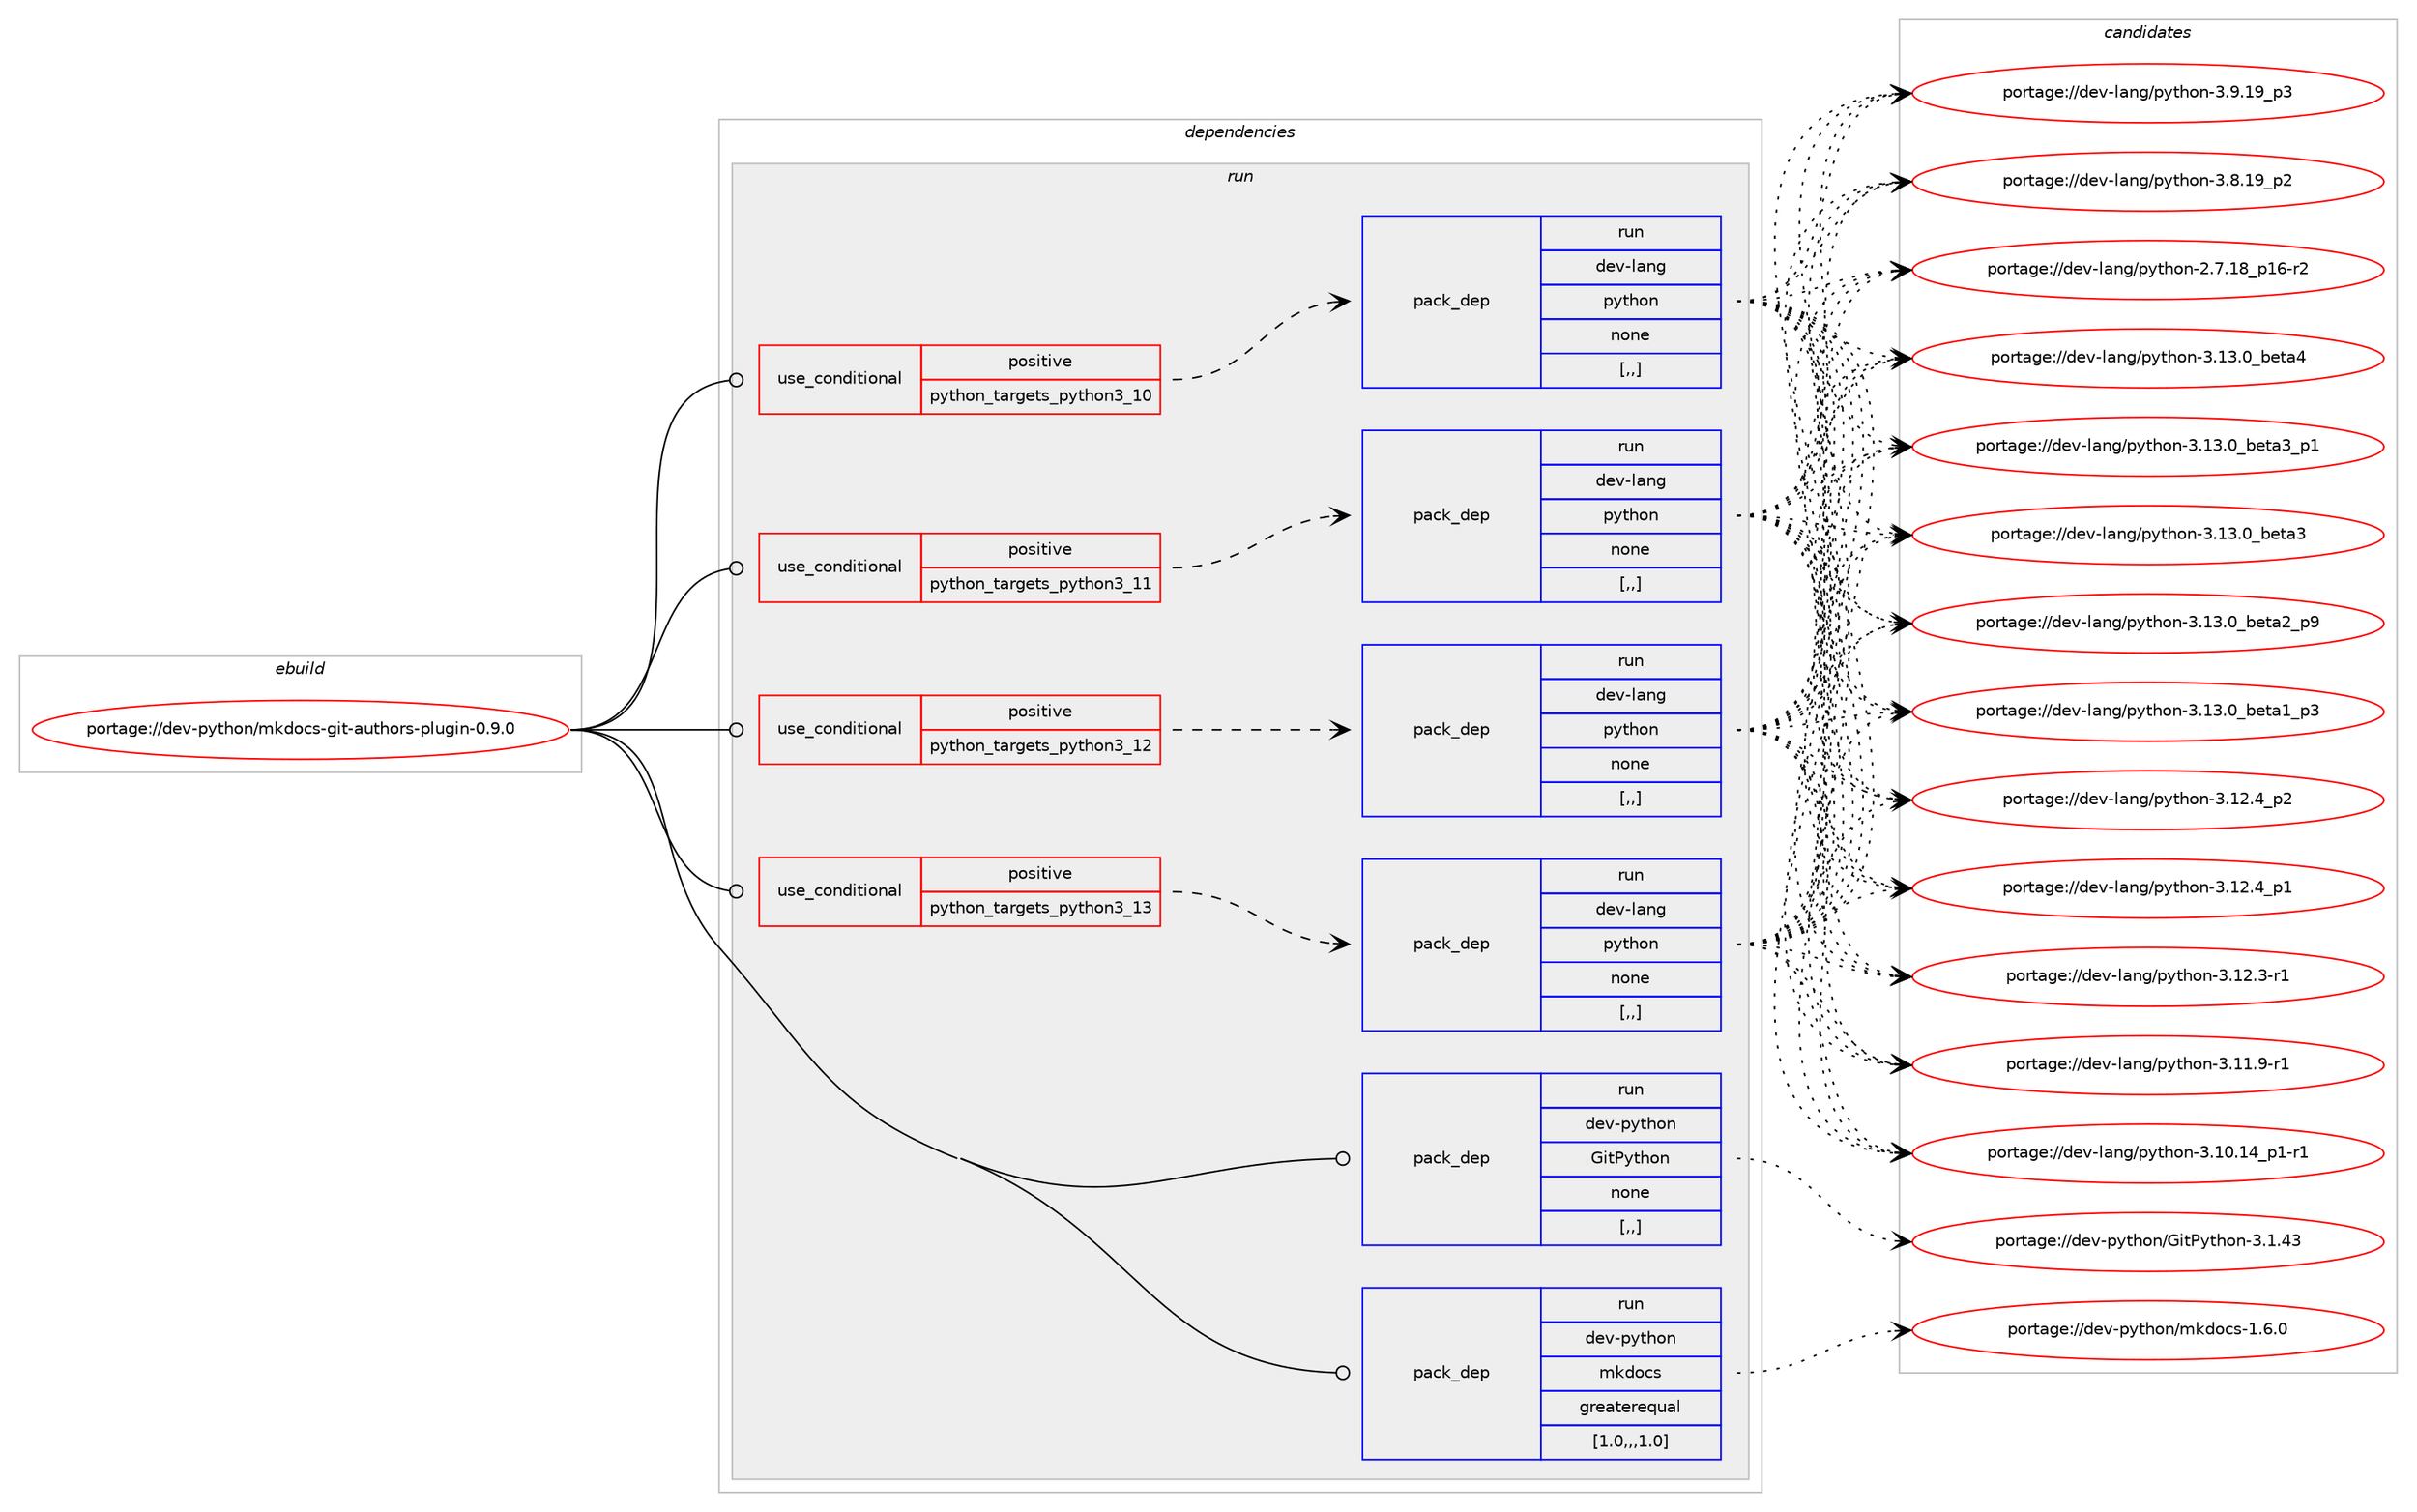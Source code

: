 digraph prolog {

# *************
# Graph options
# *************

newrank=true;
concentrate=true;
compound=true;
graph [rankdir=LR,fontname=Helvetica,fontsize=10,ranksep=1.5];#, ranksep=2.5, nodesep=0.2];
edge  [arrowhead=vee];
node  [fontname=Helvetica,fontsize=10];

# **********
# The ebuild
# **********

subgraph cluster_leftcol {
color=gray;
label=<<i>ebuild</i>>;
id [label="portage://dev-python/mkdocs-git-authors-plugin-0.9.0", color=red, width=4, href="../dev-python/mkdocs-git-authors-plugin-0.9.0.svg"];
}

# ****************
# The dependencies
# ****************

subgraph cluster_midcol {
color=gray;
label=<<i>dependencies</i>>;
subgraph cluster_compile {
fillcolor="#eeeeee";
style=filled;
label=<<i>compile</i>>;
}
subgraph cluster_compileandrun {
fillcolor="#eeeeee";
style=filled;
label=<<i>compile and run</i>>;
}
subgraph cluster_run {
fillcolor="#eeeeee";
style=filled;
label=<<i>run</i>>;
subgraph cond34957 {
dependency151691 [label=<<TABLE BORDER="0" CELLBORDER="1" CELLSPACING="0" CELLPADDING="4"><TR><TD ROWSPAN="3" CELLPADDING="10">use_conditional</TD></TR><TR><TD>positive</TD></TR><TR><TD>python_targets_python3_10</TD></TR></TABLE>>, shape=none, color=red];
subgraph pack115485 {
dependency151692 [label=<<TABLE BORDER="0" CELLBORDER="1" CELLSPACING="0" CELLPADDING="4" WIDTH="220"><TR><TD ROWSPAN="6" CELLPADDING="30">pack_dep</TD></TR><TR><TD WIDTH="110">run</TD></TR><TR><TD>dev-lang</TD></TR><TR><TD>python</TD></TR><TR><TD>none</TD></TR><TR><TD>[,,]</TD></TR></TABLE>>, shape=none, color=blue];
}
dependency151691:e -> dependency151692:w [weight=20,style="dashed",arrowhead="vee"];
}
id:e -> dependency151691:w [weight=20,style="solid",arrowhead="odot"];
subgraph cond34958 {
dependency151693 [label=<<TABLE BORDER="0" CELLBORDER="1" CELLSPACING="0" CELLPADDING="4"><TR><TD ROWSPAN="3" CELLPADDING="10">use_conditional</TD></TR><TR><TD>positive</TD></TR><TR><TD>python_targets_python3_11</TD></TR></TABLE>>, shape=none, color=red];
subgraph pack115486 {
dependency151694 [label=<<TABLE BORDER="0" CELLBORDER="1" CELLSPACING="0" CELLPADDING="4" WIDTH="220"><TR><TD ROWSPAN="6" CELLPADDING="30">pack_dep</TD></TR><TR><TD WIDTH="110">run</TD></TR><TR><TD>dev-lang</TD></TR><TR><TD>python</TD></TR><TR><TD>none</TD></TR><TR><TD>[,,]</TD></TR></TABLE>>, shape=none, color=blue];
}
dependency151693:e -> dependency151694:w [weight=20,style="dashed",arrowhead="vee"];
}
id:e -> dependency151693:w [weight=20,style="solid",arrowhead="odot"];
subgraph cond34959 {
dependency151695 [label=<<TABLE BORDER="0" CELLBORDER="1" CELLSPACING="0" CELLPADDING="4"><TR><TD ROWSPAN="3" CELLPADDING="10">use_conditional</TD></TR><TR><TD>positive</TD></TR><TR><TD>python_targets_python3_12</TD></TR></TABLE>>, shape=none, color=red];
subgraph pack115487 {
dependency151696 [label=<<TABLE BORDER="0" CELLBORDER="1" CELLSPACING="0" CELLPADDING="4" WIDTH="220"><TR><TD ROWSPAN="6" CELLPADDING="30">pack_dep</TD></TR><TR><TD WIDTH="110">run</TD></TR><TR><TD>dev-lang</TD></TR><TR><TD>python</TD></TR><TR><TD>none</TD></TR><TR><TD>[,,]</TD></TR></TABLE>>, shape=none, color=blue];
}
dependency151695:e -> dependency151696:w [weight=20,style="dashed",arrowhead="vee"];
}
id:e -> dependency151695:w [weight=20,style="solid",arrowhead="odot"];
subgraph cond34960 {
dependency151697 [label=<<TABLE BORDER="0" CELLBORDER="1" CELLSPACING="0" CELLPADDING="4"><TR><TD ROWSPAN="3" CELLPADDING="10">use_conditional</TD></TR><TR><TD>positive</TD></TR><TR><TD>python_targets_python3_13</TD></TR></TABLE>>, shape=none, color=red];
subgraph pack115488 {
dependency151698 [label=<<TABLE BORDER="0" CELLBORDER="1" CELLSPACING="0" CELLPADDING="4" WIDTH="220"><TR><TD ROWSPAN="6" CELLPADDING="30">pack_dep</TD></TR><TR><TD WIDTH="110">run</TD></TR><TR><TD>dev-lang</TD></TR><TR><TD>python</TD></TR><TR><TD>none</TD></TR><TR><TD>[,,]</TD></TR></TABLE>>, shape=none, color=blue];
}
dependency151697:e -> dependency151698:w [weight=20,style="dashed",arrowhead="vee"];
}
id:e -> dependency151697:w [weight=20,style="solid",arrowhead="odot"];
subgraph pack115489 {
dependency151699 [label=<<TABLE BORDER="0" CELLBORDER="1" CELLSPACING="0" CELLPADDING="4" WIDTH="220"><TR><TD ROWSPAN="6" CELLPADDING="30">pack_dep</TD></TR><TR><TD WIDTH="110">run</TD></TR><TR><TD>dev-python</TD></TR><TR><TD>GitPython</TD></TR><TR><TD>none</TD></TR><TR><TD>[,,]</TD></TR></TABLE>>, shape=none, color=blue];
}
id:e -> dependency151699:w [weight=20,style="solid",arrowhead="odot"];
subgraph pack115490 {
dependency151700 [label=<<TABLE BORDER="0" CELLBORDER="1" CELLSPACING="0" CELLPADDING="4" WIDTH="220"><TR><TD ROWSPAN="6" CELLPADDING="30">pack_dep</TD></TR><TR><TD WIDTH="110">run</TD></TR><TR><TD>dev-python</TD></TR><TR><TD>mkdocs</TD></TR><TR><TD>greaterequal</TD></TR><TR><TD>[1.0,,,1.0]</TD></TR></TABLE>>, shape=none, color=blue];
}
id:e -> dependency151700:w [weight=20,style="solid",arrowhead="odot"];
}
}

# **************
# The candidates
# **************

subgraph cluster_choices {
rank=same;
color=gray;
label=<<i>candidates</i>>;

subgraph choice115485 {
color=black;
nodesep=1;
choice1001011184510897110103471121211161041111104551464951464895981011169752 [label="portage://dev-lang/python-3.13.0_beta4", color=red, width=4,href="../dev-lang/python-3.13.0_beta4.svg"];
choice10010111845108971101034711212111610411111045514649514648959810111697519511249 [label="portage://dev-lang/python-3.13.0_beta3_p1", color=red, width=4,href="../dev-lang/python-3.13.0_beta3_p1.svg"];
choice1001011184510897110103471121211161041111104551464951464895981011169751 [label="portage://dev-lang/python-3.13.0_beta3", color=red, width=4,href="../dev-lang/python-3.13.0_beta3.svg"];
choice10010111845108971101034711212111610411111045514649514648959810111697509511257 [label="portage://dev-lang/python-3.13.0_beta2_p9", color=red, width=4,href="../dev-lang/python-3.13.0_beta2_p9.svg"];
choice10010111845108971101034711212111610411111045514649514648959810111697499511251 [label="portage://dev-lang/python-3.13.0_beta1_p3", color=red, width=4,href="../dev-lang/python-3.13.0_beta1_p3.svg"];
choice100101118451089711010347112121116104111110455146495046529511250 [label="portage://dev-lang/python-3.12.4_p2", color=red, width=4,href="../dev-lang/python-3.12.4_p2.svg"];
choice100101118451089711010347112121116104111110455146495046529511249 [label="portage://dev-lang/python-3.12.4_p1", color=red, width=4,href="../dev-lang/python-3.12.4_p1.svg"];
choice100101118451089711010347112121116104111110455146495046514511449 [label="portage://dev-lang/python-3.12.3-r1", color=red, width=4,href="../dev-lang/python-3.12.3-r1.svg"];
choice100101118451089711010347112121116104111110455146494946574511449 [label="portage://dev-lang/python-3.11.9-r1", color=red, width=4,href="../dev-lang/python-3.11.9-r1.svg"];
choice100101118451089711010347112121116104111110455146494846495295112494511449 [label="portage://dev-lang/python-3.10.14_p1-r1", color=red, width=4,href="../dev-lang/python-3.10.14_p1-r1.svg"];
choice100101118451089711010347112121116104111110455146574649579511251 [label="portage://dev-lang/python-3.9.19_p3", color=red, width=4,href="../dev-lang/python-3.9.19_p3.svg"];
choice100101118451089711010347112121116104111110455146564649579511250 [label="portage://dev-lang/python-3.8.19_p2", color=red, width=4,href="../dev-lang/python-3.8.19_p2.svg"];
choice100101118451089711010347112121116104111110455046554649569511249544511450 [label="portage://dev-lang/python-2.7.18_p16-r2", color=red, width=4,href="../dev-lang/python-2.7.18_p16-r2.svg"];
dependency151692:e -> choice1001011184510897110103471121211161041111104551464951464895981011169752:w [style=dotted,weight="100"];
dependency151692:e -> choice10010111845108971101034711212111610411111045514649514648959810111697519511249:w [style=dotted,weight="100"];
dependency151692:e -> choice1001011184510897110103471121211161041111104551464951464895981011169751:w [style=dotted,weight="100"];
dependency151692:e -> choice10010111845108971101034711212111610411111045514649514648959810111697509511257:w [style=dotted,weight="100"];
dependency151692:e -> choice10010111845108971101034711212111610411111045514649514648959810111697499511251:w [style=dotted,weight="100"];
dependency151692:e -> choice100101118451089711010347112121116104111110455146495046529511250:w [style=dotted,weight="100"];
dependency151692:e -> choice100101118451089711010347112121116104111110455146495046529511249:w [style=dotted,weight="100"];
dependency151692:e -> choice100101118451089711010347112121116104111110455146495046514511449:w [style=dotted,weight="100"];
dependency151692:e -> choice100101118451089711010347112121116104111110455146494946574511449:w [style=dotted,weight="100"];
dependency151692:e -> choice100101118451089711010347112121116104111110455146494846495295112494511449:w [style=dotted,weight="100"];
dependency151692:e -> choice100101118451089711010347112121116104111110455146574649579511251:w [style=dotted,weight="100"];
dependency151692:e -> choice100101118451089711010347112121116104111110455146564649579511250:w [style=dotted,weight="100"];
dependency151692:e -> choice100101118451089711010347112121116104111110455046554649569511249544511450:w [style=dotted,weight="100"];
}
subgraph choice115486 {
color=black;
nodesep=1;
choice1001011184510897110103471121211161041111104551464951464895981011169752 [label="portage://dev-lang/python-3.13.0_beta4", color=red, width=4,href="../dev-lang/python-3.13.0_beta4.svg"];
choice10010111845108971101034711212111610411111045514649514648959810111697519511249 [label="portage://dev-lang/python-3.13.0_beta3_p1", color=red, width=4,href="../dev-lang/python-3.13.0_beta3_p1.svg"];
choice1001011184510897110103471121211161041111104551464951464895981011169751 [label="portage://dev-lang/python-3.13.0_beta3", color=red, width=4,href="../dev-lang/python-3.13.0_beta3.svg"];
choice10010111845108971101034711212111610411111045514649514648959810111697509511257 [label="portage://dev-lang/python-3.13.0_beta2_p9", color=red, width=4,href="../dev-lang/python-3.13.0_beta2_p9.svg"];
choice10010111845108971101034711212111610411111045514649514648959810111697499511251 [label="portage://dev-lang/python-3.13.0_beta1_p3", color=red, width=4,href="../dev-lang/python-3.13.0_beta1_p3.svg"];
choice100101118451089711010347112121116104111110455146495046529511250 [label="portage://dev-lang/python-3.12.4_p2", color=red, width=4,href="../dev-lang/python-3.12.4_p2.svg"];
choice100101118451089711010347112121116104111110455146495046529511249 [label="portage://dev-lang/python-3.12.4_p1", color=red, width=4,href="../dev-lang/python-3.12.4_p1.svg"];
choice100101118451089711010347112121116104111110455146495046514511449 [label="portage://dev-lang/python-3.12.3-r1", color=red, width=4,href="../dev-lang/python-3.12.3-r1.svg"];
choice100101118451089711010347112121116104111110455146494946574511449 [label="portage://dev-lang/python-3.11.9-r1", color=red, width=4,href="../dev-lang/python-3.11.9-r1.svg"];
choice100101118451089711010347112121116104111110455146494846495295112494511449 [label="portage://dev-lang/python-3.10.14_p1-r1", color=red, width=4,href="../dev-lang/python-3.10.14_p1-r1.svg"];
choice100101118451089711010347112121116104111110455146574649579511251 [label="portage://dev-lang/python-3.9.19_p3", color=red, width=4,href="../dev-lang/python-3.9.19_p3.svg"];
choice100101118451089711010347112121116104111110455146564649579511250 [label="portage://dev-lang/python-3.8.19_p2", color=red, width=4,href="../dev-lang/python-3.8.19_p2.svg"];
choice100101118451089711010347112121116104111110455046554649569511249544511450 [label="portage://dev-lang/python-2.7.18_p16-r2", color=red, width=4,href="../dev-lang/python-2.7.18_p16-r2.svg"];
dependency151694:e -> choice1001011184510897110103471121211161041111104551464951464895981011169752:w [style=dotted,weight="100"];
dependency151694:e -> choice10010111845108971101034711212111610411111045514649514648959810111697519511249:w [style=dotted,weight="100"];
dependency151694:e -> choice1001011184510897110103471121211161041111104551464951464895981011169751:w [style=dotted,weight="100"];
dependency151694:e -> choice10010111845108971101034711212111610411111045514649514648959810111697509511257:w [style=dotted,weight="100"];
dependency151694:e -> choice10010111845108971101034711212111610411111045514649514648959810111697499511251:w [style=dotted,weight="100"];
dependency151694:e -> choice100101118451089711010347112121116104111110455146495046529511250:w [style=dotted,weight="100"];
dependency151694:e -> choice100101118451089711010347112121116104111110455146495046529511249:w [style=dotted,weight="100"];
dependency151694:e -> choice100101118451089711010347112121116104111110455146495046514511449:w [style=dotted,weight="100"];
dependency151694:e -> choice100101118451089711010347112121116104111110455146494946574511449:w [style=dotted,weight="100"];
dependency151694:e -> choice100101118451089711010347112121116104111110455146494846495295112494511449:w [style=dotted,weight="100"];
dependency151694:e -> choice100101118451089711010347112121116104111110455146574649579511251:w [style=dotted,weight="100"];
dependency151694:e -> choice100101118451089711010347112121116104111110455146564649579511250:w [style=dotted,weight="100"];
dependency151694:e -> choice100101118451089711010347112121116104111110455046554649569511249544511450:w [style=dotted,weight="100"];
}
subgraph choice115487 {
color=black;
nodesep=1;
choice1001011184510897110103471121211161041111104551464951464895981011169752 [label="portage://dev-lang/python-3.13.0_beta4", color=red, width=4,href="../dev-lang/python-3.13.0_beta4.svg"];
choice10010111845108971101034711212111610411111045514649514648959810111697519511249 [label="portage://dev-lang/python-3.13.0_beta3_p1", color=red, width=4,href="../dev-lang/python-3.13.0_beta3_p1.svg"];
choice1001011184510897110103471121211161041111104551464951464895981011169751 [label="portage://dev-lang/python-3.13.0_beta3", color=red, width=4,href="../dev-lang/python-3.13.0_beta3.svg"];
choice10010111845108971101034711212111610411111045514649514648959810111697509511257 [label="portage://dev-lang/python-3.13.0_beta2_p9", color=red, width=4,href="../dev-lang/python-3.13.0_beta2_p9.svg"];
choice10010111845108971101034711212111610411111045514649514648959810111697499511251 [label="portage://dev-lang/python-3.13.0_beta1_p3", color=red, width=4,href="../dev-lang/python-3.13.0_beta1_p3.svg"];
choice100101118451089711010347112121116104111110455146495046529511250 [label="portage://dev-lang/python-3.12.4_p2", color=red, width=4,href="../dev-lang/python-3.12.4_p2.svg"];
choice100101118451089711010347112121116104111110455146495046529511249 [label="portage://dev-lang/python-3.12.4_p1", color=red, width=4,href="../dev-lang/python-3.12.4_p1.svg"];
choice100101118451089711010347112121116104111110455146495046514511449 [label="portage://dev-lang/python-3.12.3-r1", color=red, width=4,href="../dev-lang/python-3.12.3-r1.svg"];
choice100101118451089711010347112121116104111110455146494946574511449 [label="portage://dev-lang/python-3.11.9-r1", color=red, width=4,href="../dev-lang/python-3.11.9-r1.svg"];
choice100101118451089711010347112121116104111110455146494846495295112494511449 [label="portage://dev-lang/python-3.10.14_p1-r1", color=red, width=4,href="../dev-lang/python-3.10.14_p1-r1.svg"];
choice100101118451089711010347112121116104111110455146574649579511251 [label="portage://dev-lang/python-3.9.19_p3", color=red, width=4,href="../dev-lang/python-3.9.19_p3.svg"];
choice100101118451089711010347112121116104111110455146564649579511250 [label="portage://dev-lang/python-3.8.19_p2", color=red, width=4,href="../dev-lang/python-3.8.19_p2.svg"];
choice100101118451089711010347112121116104111110455046554649569511249544511450 [label="portage://dev-lang/python-2.7.18_p16-r2", color=red, width=4,href="../dev-lang/python-2.7.18_p16-r2.svg"];
dependency151696:e -> choice1001011184510897110103471121211161041111104551464951464895981011169752:w [style=dotted,weight="100"];
dependency151696:e -> choice10010111845108971101034711212111610411111045514649514648959810111697519511249:w [style=dotted,weight="100"];
dependency151696:e -> choice1001011184510897110103471121211161041111104551464951464895981011169751:w [style=dotted,weight="100"];
dependency151696:e -> choice10010111845108971101034711212111610411111045514649514648959810111697509511257:w [style=dotted,weight="100"];
dependency151696:e -> choice10010111845108971101034711212111610411111045514649514648959810111697499511251:w [style=dotted,weight="100"];
dependency151696:e -> choice100101118451089711010347112121116104111110455146495046529511250:w [style=dotted,weight="100"];
dependency151696:e -> choice100101118451089711010347112121116104111110455146495046529511249:w [style=dotted,weight="100"];
dependency151696:e -> choice100101118451089711010347112121116104111110455146495046514511449:w [style=dotted,weight="100"];
dependency151696:e -> choice100101118451089711010347112121116104111110455146494946574511449:w [style=dotted,weight="100"];
dependency151696:e -> choice100101118451089711010347112121116104111110455146494846495295112494511449:w [style=dotted,weight="100"];
dependency151696:e -> choice100101118451089711010347112121116104111110455146574649579511251:w [style=dotted,weight="100"];
dependency151696:e -> choice100101118451089711010347112121116104111110455146564649579511250:w [style=dotted,weight="100"];
dependency151696:e -> choice100101118451089711010347112121116104111110455046554649569511249544511450:w [style=dotted,weight="100"];
}
subgraph choice115488 {
color=black;
nodesep=1;
choice1001011184510897110103471121211161041111104551464951464895981011169752 [label="portage://dev-lang/python-3.13.0_beta4", color=red, width=4,href="../dev-lang/python-3.13.0_beta4.svg"];
choice10010111845108971101034711212111610411111045514649514648959810111697519511249 [label="portage://dev-lang/python-3.13.0_beta3_p1", color=red, width=4,href="../dev-lang/python-3.13.0_beta3_p1.svg"];
choice1001011184510897110103471121211161041111104551464951464895981011169751 [label="portage://dev-lang/python-3.13.0_beta3", color=red, width=4,href="../dev-lang/python-3.13.0_beta3.svg"];
choice10010111845108971101034711212111610411111045514649514648959810111697509511257 [label="portage://dev-lang/python-3.13.0_beta2_p9", color=red, width=4,href="../dev-lang/python-3.13.0_beta2_p9.svg"];
choice10010111845108971101034711212111610411111045514649514648959810111697499511251 [label="portage://dev-lang/python-3.13.0_beta1_p3", color=red, width=4,href="../dev-lang/python-3.13.0_beta1_p3.svg"];
choice100101118451089711010347112121116104111110455146495046529511250 [label="portage://dev-lang/python-3.12.4_p2", color=red, width=4,href="../dev-lang/python-3.12.4_p2.svg"];
choice100101118451089711010347112121116104111110455146495046529511249 [label="portage://dev-lang/python-3.12.4_p1", color=red, width=4,href="../dev-lang/python-3.12.4_p1.svg"];
choice100101118451089711010347112121116104111110455146495046514511449 [label="portage://dev-lang/python-3.12.3-r1", color=red, width=4,href="../dev-lang/python-3.12.3-r1.svg"];
choice100101118451089711010347112121116104111110455146494946574511449 [label="portage://dev-lang/python-3.11.9-r1", color=red, width=4,href="../dev-lang/python-3.11.9-r1.svg"];
choice100101118451089711010347112121116104111110455146494846495295112494511449 [label="portage://dev-lang/python-3.10.14_p1-r1", color=red, width=4,href="../dev-lang/python-3.10.14_p1-r1.svg"];
choice100101118451089711010347112121116104111110455146574649579511251 [label="portage://dev-lang/python-3.9.19_p3", color=red, width=4,href="../dev-lang/python-3.9.19_p3.svg"];
choice100101118451089711010347112121116104111110455146564649579511250 [label="portage://dev-lang/python-3.8.19_p2", color=red, width=4,href="../dev-lang/python-3.8.19_p2.svg"];
choice100101118451089711010347112121116104111110455046554649569511249544511450 [label="portage://dev-lang/python-2.7.18_p16-r2", color=red, width=4,href="../dev-lang/python-2.7.18_p16-r2.svg"];
dependency151698:e -> choice1001011184510897110103471121211161041111104551464951464895981011169752:w [style=dotted,weight="100"];
dependency151698:e -> choice10010111845108971101034711212111610411111045514649514648959810111697519511249:w [style=dotted,weight="100"];
dependency151698:e -> choice1001011184510897110103471121211161041111104551464951464895981011169751:w [style=dotted,weight="100"];
dependency151698:e -> choice10010111845108971101034711212111610411111045514649514648959810111697509511257:w [style=dotted,weight="100"];
dependency151698:e -> choice10010111845108971101034711212111610411111045514649514648959810111697499511251:w [style=dotted,weight="100"];
dependency151698:e -> choice100101118451089711010347112121116104111110455146495046529511250:w [style=dotted,weight="100"];
dependency151698:e -> choice100101118451089711010347112121116104111110455146495046529511249:w [style=dotted,weight="100"];
dependency151698:e -> choice100101118451089711010347112121116104111110455146495046514511449:w [style=dotted,weight="100"];
dependency151698:e -> choice100101118451089711010347112121116104111110455146494946574511449:w [style=dotted,weight="100"];
dependency151698:e -> choice100101118451089711010347112121116104111110455146494846495295112494511449:w [style=dotted,weight="100"];
dependency151698:e -> choice100101118451089711010347112121116104111110455146574649579511251:w [style=dotted,weight="100"];
dependency151698:e -> choice100101118451089711010347112121116104111110455146564649579511250:w [style=dotted,weight="100"];
dependency151698:e -> choice100101118451089711010347112121116104111110455046554649569511249544511450:w [style=dotted,weight="100"];
}
subgraph choice115489 {
color=black;
nodesep=1;
choice1001011184511212111610411111047711051168012111610411111045514649465251 [label="portage://dev-python/GitPython-3.1.43", color=red, width=4,href="../dev-python/GitPython-3.1.43.svg"];
dependency151699:e -> choice1001011184511212111610411111047711051168012111610411111045514649465251:w [style=dotted,weight="100"];
}
subgraph choice115490 {
color=black;
nodesep=1;
choice100101118451121211161041111104710910710011199115454946544648 [label="portage://dev-python/mkdocs-1.6.0", color=red, width=4,href="../dev-python/mkdocs-1.6.0.svg"];
dependency151700:e -> choice100101118451121211161041111104710910710011199115454946544648:w [style=dotted,weight="100"];
}
}

}
